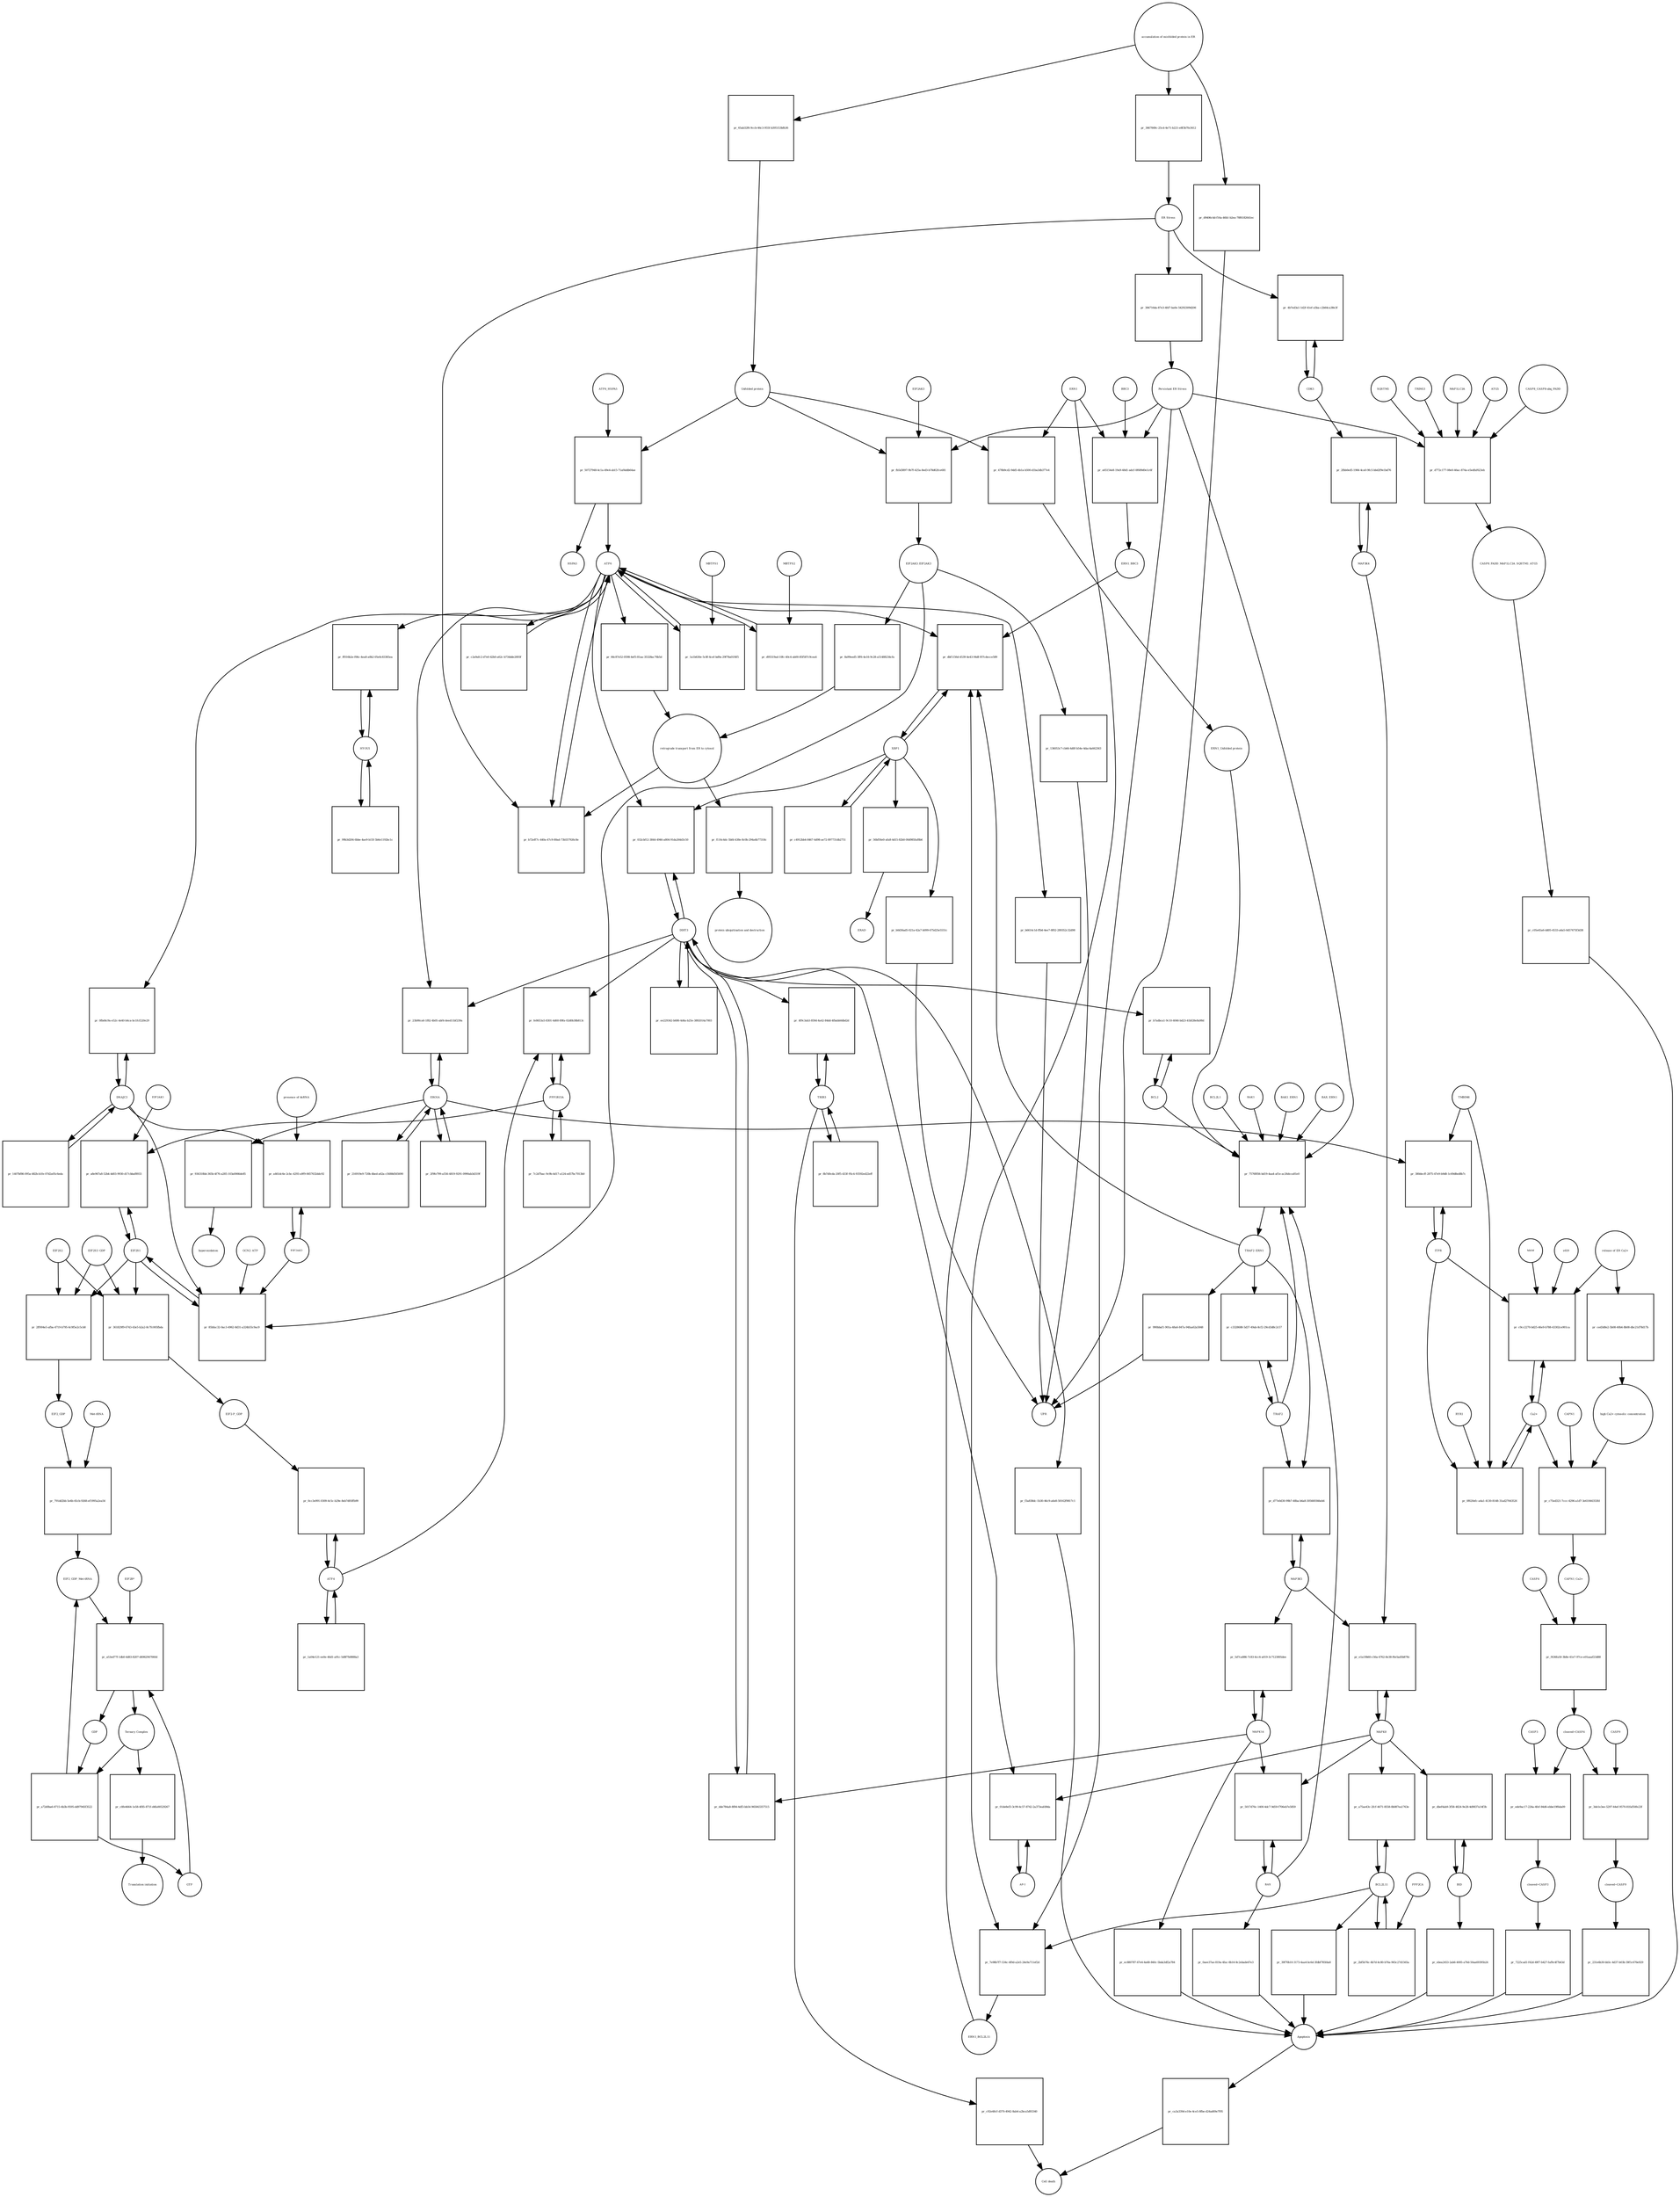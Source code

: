 strict digraph  {
ATF6_HSPA5 [annotation="", bipartite=0, cls=complex, fontsize=4, label=ATF6_HSPA5, shape=circle];
"pr_50727948-4c1a-49e4-ab15-71af4ddb64ae" [annotation="", bipartite=1, cls=process, fontsize=4, label="pr_50727948-4c1a-49e4-ab15-71af4ddb64ae", shape=square];
ATF6 [annotation="urn_miriam_hgnc.symbol_ATF6", bipartite=0, cls=macromolecule, fontsize=4, label=ATF6, shape=circle];
HSPA5 [annotation="urn_miriam_hgnc.symbol_HSPA5", bipartite=0, cls=macromolecule, fontsize=4, label=HSPA5, shape=circle];
"Unfolded protein" [annotation="", bipartite=0, cls=macromolecule, fontsize=4, label="Unfolded protein", shape=circle];
ERN1 [annotation="urn_miriam_hgnc.symbol_ERN1", bipartite=0, cls=macromolecule, fontsize=4, label=ERN1, shape=circle];
"pr_478b9cd2-9dd5-4b1a-b500-d1ba3db377e4" [annotation="", bipartite=1, cls=process, fontsize=4, label="pr_478b9cd2-9dd5-4b1a-b500-d1ba3db377e4", shape=square];
"ERN1_Unfolded protein" [annotation="", bipartite=0, cls=complex, fontsize=4, label="ERN1_Unfolded protein", shape=circle];
EIF2AK3_EIF2AK3 [annotation="", bipartite=0, cls=complex, fontsize=4, label=EIF2AK3_EIF2AK3, shape=circle];
"pr_8a99eed5-3ff6-4e16-9c28-a51488234cfa" [annotation="", bipartite=1, cls=process, fontsize=4, label="pr_8a99eed5-3ff6-4e16-9c28-a51488234cfa", shape=square];
"retrograde transport from ER to cytosol" [annotation="", bipartite=0, cls=phenotype, fontsize=4, label="retrograde transport from ER to cytosol", shape=circle];
"pr_66c87e52-0598-4ef5-81aa-35328ac76b5d" [annotation="", bipartite=1, cls=process, fontsize=4, label="pr_66c87e52-0598-4ef5-81aa-35328ac76b5d", shape=square];
"pr_f116c4dc-5bfd-438e-8c0b-294a4b77318c" [annotation="", bipartite=1, cls=process, fontsize=4, label="pr_f116c4dc-5bfd-438e-8c0b-294a4b77318c", shape=square];
"protein ubiquitination and destruction" [annotation="", bipartite=0, cls=phenotype, fontsize=4, label="protein ubiquitination and destruction", shape=circle];
"pr_7576f856-bd19-4aa4-af1e-ac26dcca81e0" [annotation="", bipartite=1, cls=process, fontsize=4, label="pr_7576f856-bd19-4aa4-af1e-ac26dcca81e0", shape=square];
TRAF2_ERN1 [annotation="", bipartite=0, cls=complex, fontsize=4, label=TRAF2_ERN1, shape=circle];
BAK1_ERN1 [annotation="", bipartite=0, cls=complex, fontsize=4, label=BAK1_ERN1, shape=circle];
BAX_ERN1 [annotation="", bipartite=0, cls=complex, fontsize=4, label=BAX_ERN1, shape=circle];
BCL2 [annotation="urn_miriam_hgnc.symbol_BCL2", bipartite=0, cls="nucleic acid feature", fontsize=4, label=BCL2, shape=circle];
BCL2L1 [annotation="urn_miriam_hgnc.symbol_BCL2L1", bipartite=0, cls=macromolecule, fontsize=4, label=BCL2L1, shape=circle];
"Persistant ER Stress" [annotation="", bipartite=0, cls=phenotype, fontsize=4, label="Persistant ER Stress", shape=circle];
BAX [annotation="urn_miriam_hgnc.symbol_BAX", bipartite=0, cls=macromolecule, fontsize=4, label=BAX, shape=circle];
BAK1 [annotation="urn_miriam_hgnc.symbol_BAK1", bipartite=0, cls=macromolecule, fontsize=4, label=BAK1, shape=circle];
TRAF2 [annotation="urn_miriam_hgnc.symbol_TRAF2", bipartite=0, cls=macromolecule, fontsize=4, label=TRAF2, shape=circle];
XBP1 [annotation="urn_miriam_hgnc.symbol_XBP1", bipartite=0, cls=macromolecule, fontsize=4, label=XBP1, shape=circle];
"pr_dbf1156d-4539-4e43-94df-f07cdecce589" [annotation="", bipartite=1, cls=process, fontsize=4, label="pr_dbf1156d-4539-4e43-94df-f07cdecce589", shape=square];
ERN1_BBC3 [annotation="", bipartite=0, cls=complex, fontsize=4, label=ERN1_BBC3, shape=circle];
ERN1_BCL2L11 [annotation="", bipartite=0, cls=complex, fontsize=4, label=ERN1_BCL2L11, shape=circle];
"pr_c4912bb4-8467-4d98-ae72-897731db2751" [annotation="", bipartite=1, cls=process, fontsize=4, label="pr_c4912bb4-8467-4d98-ae72-897731db2751", shape=square];
"pr_56bf56e0-afa8-4d15-82b0-00d985faf8b6" [annotation="", bipartite=1, cls=process, fontsize=4, label="pr_56bf56e0-afa8-4d15-82b0-00d985faf8b6", shape=square];
ERAD [annotation="", bipartite=0, cls=phenotype, fontsize=4, label=ERAD, shape=circle];
"pr_b0d36ad5-021a-42a7-b099-675d25e5551c" [annotation="", bipartite=1, cls=process, fontsize=4, label="pr_b0d36ad5-021a-42a7-b099-675d25e5551c", shape=square];
UPR [annotation="", bipartite=0, cls=phenotype, fontsize=4, label=UPR, shape=circle];
"pr_c3328688-5d37-49ab-8cf2-29cd3d8c2c57" [annotation="", bipartite=1, cls=process, fontsize=4, label="pr_c3328688-5d37-49ab-8cf2-29cd3d8c2c57", shape=square];
MAPK8 [annotation="urn_miriam_hgnc.symbol_MAPK8", bipartite=0, cls=macromolecule, fontsize=4, label=MAPK8, shape=circle];
"pr_e1a19b60-c56a-4762-8e38-f6e5ad5b878c" [annotation="", bipartite=1, cls=process, fontsize=4, label="pr_e1a19b60-c56a-4762-8e38-f6e5ad5b878c", shape=square];
MAP3K4 [annotation="urn_miriam_hgnc.symbol_MAP3K4", bipartite=0, cls=macromolecule, fontsize=4, label=MAP3K4, shape=circle];
MAP3K5 [annotation="urn_miriam_hgnc.symbol_MAP3K5", bipartite=0, cls=macromolecule, fontsize=4, label=MAP3K5, shape=circle];
MAPK14 [annotation="urn_miriam_hgnc.symbol_MAPK14", bipartite=0, cls=macromolecule, fontsize=4, label=MAPK14, shape=circle];
"pr_5d7ca886-7c83-4cc4-a019-3c7123005dee" [annotation="", bipartite=1, cls=process, fontsize=4, label="pr_5d7ca886-7c83-4cc4-a019-3c7123005dee", shape=square];
"pr_ec880787-67e4-4a68-840c-5bda3df2a784" [annotation="", bipartite=1, cls=process, fontsize=4, label="pr_ec880787-67e4-4a68-840c-5bda3df2a784", shape=square];
Apoptosis [annotation="", bipartite=0, cls=phenotype, fontsize=4, label=Apoptosis, shape=circle];
DDIT3 [annotation="urn_miriam_hgnc.symbol_DDIT3", bipartite=0, cls=macromolecule, fontsize=4, label=DDIT3, shape=circle];
"pr_dde784a8-8f84-4df3-bb54-965843357515" [annotation="", bipartite=1, cls=process, fontsize=4, label="pr_dde784a8-8f84-4df3-bb54-965843357515", shape=square];
"pr_f3a838dc-1b30-46c9-a6e8-50162f9817c1" [annotation="", bipartite=1, cls=process, fontsize=4, label="pr_f3a838dc-1b30-46c9-a6e8-50162f9817c1", shape=square];
"pr_b7adbca1-9c10-4046-bd23-41bf28e8a98d" [annotation="", bipartite=1, cls=process, fontsize=4, label="pr_b7adbca1-9c10-4046-bd23-41bf28e8a98d", shape=square];
"pr_b72eff7c-440a-47c9-80ad-73b557926c8e" [annotation="", bipartite=1, cls=process, fontsize=4, label="pr_b72eff7c-440a-47c9-80ad-73b557926c8e", shape=square];
"ER Stress" [annotation="", bipartite=0, cls=phenotype, fontsize=4, label="ER Stress", shape=circle];
"pr_1a1b630e-5c8f-4cef-bd9a-29f78a01f4f5" [annotation="", bipartite=1, cls=process, fontsize=4, label="pr_1a1b630e-5c8f-4cef-bd9a-29f78a01f4f5", shape=square];
MBTPS1 [annotation="urn_miriam_hgnc.symbol_MBTPS1", bipartite=0, cls=macromolecule, fontsize=4, label=MBTPS1, shape=circle];
"pr_d95519ad-10fc-40c4-ab00-85f587c9cea4" [annotation="", bipartite=1, cls=process, fontsize=4, label="pr_d95519ad-10fc-40c4-ab00-85f587c9cea4", shape=square];
MBTPS2 [annotation="urn_miriam_hgnc.symbol_MBTPS2", bipartite=0, cls=macromolecule, fontsize=4, label=MBTPS2, shape=circle];
"pr_c2a9afc2-d7e0-42b0-a62c-b734dde2693f" [annotation="", bipartite=1, cls=process, fontsize=4, label="pr_c2a9afc2-d7e0-42b0-a62c-b734dde2693f", shape=square];
"pr_ee229342-b686-4d4a-b25e-3892014a7003" [annotation="", bipartite=1, cls=process, fontsize=4, label="pr_ee229342-b686-4d4a-b25e-3892014a7003", shape=square];
"pr_032cbf12-3844-4946-a804-91da264d3c50" [annotation="", bipartite=1, cls=process, fontsize=4, label="pr_032cbf12-3844-4946-a804-91da264d3c50", shape=square];
EIF2S1 [annotation="urn_miriam_hgnc.symbol_EIF2S1", bipartite=0, cls=macromolecule, fontsize=4, label=EIF2S1, shape=circle];
"pr_85bfac32-0ac3-4962-8d31-a324b55c9ac9" [annotation="", bipartite=1, cls=process, fontsize=4, label="pr_85bfac32-0ac3-4962-8d31-a324b55c9ac9", shape=square];
GCN2_ATP [annotation="", bipartite=0, cls=complex, fontsize=4, label=GCN2_ATP, shape=circle];
EIF2AK2 [annotation="urn_miriam_hgnc.symbol_EIF2AK2", bipartite=0, cls=macromolecule, fontsize=4, label=EIF2AK2, shape=circle];
DNAJC3 [annotation="urn_miriam_hgnc.symbol_DNAJC3", bipartite=0, cls=macromolecule, fontsize=4, label=DNAJC3, shape=circle];
EIF2S2 [annotation="urn_miriam_hgnc.symbol_EIF2S2", bipartite=0, cls=macromolecule, fontsize=4, label=EIF2S2, shape=circle];
"pr_2ff004e5-afba-4719-b795-6c9f5e2c5cb8" [annotation="", bipartite=1, cls=process, fontsize=4, label="pr_2ff004e5-afba-4719-b795-6c9f5e2c5cb8", shape=square];
EIF2S3_GDP [annotation="", bipartite=0, cls=complex, fontsize=4, label=EIF2S3_GDP, shape=circle];
EIF2_GDP [annotation="", bipartite=0, cls=complex, fontsize=4, label=EIF2_GDP, shape=circle];
"EIF2_GDP_Met-tRNA" [annotation="", bipartite=0, cls=complex, fontsize=4, label="EIF2_GDP_Met-tRNA", shape=circle];
"pr_a53ed77f-1db0-4d83-8207-d6962947060d" [annotation="", bipartite=1, cls=process, fontsize=4, label="pr_a53ed77f-1db0-4d83-8207-d6962947060d", shape=square];
"Ternary Complex" [annotation="", bipartite=0, cls=complex, fontsize=4, label="Ternary Complex", shape=circle];
"EIF2B*" [annotation="", bipartite=0, cls=complex, fontsize=4, label="EIF2B*", shape=circle];
GTP [annotation="urn_miriam_obo.chebi_CHEBI%3A57600", bipartite=0, cls="simple chemical", fontsize=4, label=GTP, shape=circle];
GDP [annotation="urn_miriam_obo.chebi_CHEBI%3A65180", bipartite=0, cls="simple chemical", fontsize=4, label=GDP, shape=circle];
"pr_a72d0ba6-8715-4b3b-9595-dd97945f3522" [annotation="", bipartite=1, cls=process, fontsize=4, label="pr_a72d0ba6-8715-4b3b-9595-dd97945f3522", shape=square];
ATF4 [annotation="urn_miriam_hgnc.symbol_ATF4", bipartite=0, cls=macromolecule, fontsize=4, label=ATF4, shape=circle];
"pr_0cc3e991-0309-4c5c-b29e-8eb7d05ffb99" [annotation="", bipartite=1, cls=process, fontsize=4, label="pr_0cc3e991-0309-4c5c-b29e-8eb7d05ffb99", shape=square];
"EIF2-P_GDP" [annotation="", bipartite=0, cls=complex, fontsize=4, label="EIF2-P_GDP", shape=circle];
"pr_1a04e121-ee0e-46d1-a91c-5d8f7b0888a3" [annotation="", bipartite=1, cls=process, fontsize=4, label="pr_1a04e121-ee0e-46d1-a91c-5d8f7b0888a3", shape=square];
PPP1R15A [annotation="urn_miriam_hgnc.symbol_PPP1R15A", bipartite=0, cls=macromolecule, fontsize=4, label=PPP1R15A, shape=circle];
"pr_fe8653a5-8301-4d60-89fa-02d0b38b813c" [annotation="", bipartite=1, cls=process, fontsize=4, label="pr_fe8653a5-8301-4d60-89fa-02d0b38b813c", shape=square];
"pr_7c2d7bac-9c9b-4d17-a124-ed57bc7013b0" [annotation="", bipartite=1, cls=process, fontsize=4, label="pr_7c2d7bac-9c9b-4d17-a124-ed57bc7013b0", shape=square];
"pr_c8fe4664-1e58-4f85-871f-d4fa00529267" [annotation="", bipartite=1, cls=process, fontsize=4, label="pr_c8fe4664-1e58-4f85-871f-d4fa00529267", shape=square];
"Translation initiation" [annotation="", bipartite=0, cls=phenotype, fontsize=4, label="Translation initiation", shape=circle];
"pr_d77e0d30-99b7-48ba-b6a8-305669366eb6" [annotation="", bipartite=1, cls=process, fontsize=4, label="pr_d77e0d30-99b7-48ba-b6a8-305669366eb6", shape=square];
ERO1A [annotation="urn_miriam_hgnc.symbol_ERO1A", bipartite=0, cls=macromolecule, fontsize=4, label=ERO1A, shape=circle];
"pr_23b90ca6-1f82-4b05-abf4-deed11bf239a" [annotation="", bipartite=1, cls=process, fontsize=4, label="pr_23b90ca6-1f82-4b05-abf4-deed11bf239a", shape=square];
"pr_2f9fe799-a556-4819-9291-0990ab3d319f" [annotation="", bipartite=1, cls=process, fontsize=4, label="pr_2f9fe799-a556-4819-9291-0990ab3d319f", shape=square];
"pr_a8e967a8-52b4-4d03-9930-d17cbbaf8933" [annotation="", bipartite=1, cls=process, fontsize=4, label="pr_a8e967a8-52b4-4d03-9930-d17cbbaf8933", shape=square];
EIF2AK1 [annotation="urn_miriam_hgnc.symbol_EIF2AK1", bipartite=0, cls=macromolecule, fontsize=4, label=EIF2AK1, shape=circle];
"pr_5017d76c-1400-4dc7-9d59-f706eb7e5859" [annotation="", bipartite=1, cls=process, fontsize=4, label="pr_5017d76c-1400-4dc7-9d59-f706eb7e5859", shape=square];
"pr_0aee37ae-819a-4fac-8b14-8c2ebade67e3" [annotation="", bipartite=1, cls=process, fontsize=4, label="pr_0aee37ae-819a-4fac-8b14-8c2ebade67e3", shape=square];
"Ca2+" [annotation="urn_miriam_obo.chebi_CHEBI%3A29108", bipartite=0, cls="simple chemical", fontsize=4, label="Ca2+", shape=circle];
"pr_c9cc2270-bd25-46e9-b788-43302ce901ca" [annotation="", bipartite=1, cls=process, fontsize=4, label="pr_c9cc2270-bd25-46e9-b788-43302ce901ca", shape=square];
"release of ER Ca2+" [annotation="", bipartite=0, cls=phenotype, fontsize=4, label="release of ER Ca2+", shape=circle];
ITPR [annotation="urn_miriam_hgnc.symbol_ITPR1|urn_miriam_hgnc.symbol_ITPR2|urn_miriam_hgnc.symbol_ITPR3", bipartite=0, cls=macromolecule, fontsize=4, label=ITPR, shape=circle];
MAM [annotation="", bipartite=0, cls=phenotype, fontsize=4, label=MAM, shape=circle];
s619 [annotation="", bipartite=0, cls=complex, fontsize=4, label=s619, shape=circle];
"pr_2fbb0ed5-1984-4ca0-9fc5-bbd2f9e1bd76" [annotation="", bipartite=1, cls=process, fontsize=4, label="pr_2fbb0ed5-1984-4ca0-9fc5-bbd2f9e1bd76", shape=square];
CDK5 [annotation="urn_miriam_hgnc.symbol_CDK5", bipartite=0, cls=macromolecule, fontsize=4, label=CDK5, shape=circle];
"pr_4b7ed3a1-1d2f-41ef-a5ba-c2b64ca38e3f" [annotation="", bipartite=1, cls="uncertain process", fontsize=4, label="pr_4b7ed3a1-1d2f-41ef-a5ba-c2b64ca38e3f", shape=square];
"pr_ca3a339d-e10e-4ce5-8fbe-d24ad69e7f95" [annotation="", bipartite=1, cls=process, fontsize=4, label="pr_ca3a339d-e10e-4ce5-8fbe-d24ad69e7f95", shape=square];
"Cell death" [annotation="", bipartite=0, cls=phenotype, fontsize=4, label="Cell death", shape=circle];
"pr_0f620efc-a4a1-4130-8148-31ad27043526" [annotation="", bipartite=1, cls=process, fontsize=4, label="pr_0f620efc-a4a1-4130-8148-31ad27043526", shape=square];
TMBIM6 [annotation="urn_miriam_hgnc.symbol_TMBIM6", bipartite=0, cls=macromolecule, fontsize=4, label=TMBIM6, shape=circle];
RYR1 [annotation="urn_miriam_hgnc.symbol_RYR1", bipartite=0, cls=macromolecule, fontsize=4, label=RYR1, shape=circle];
EIF2AK3 [annotation="urn_miriam_hgnc.symbol_EIF2AK3", bipartite=0, cls=macromolecule, fontsize=4, label=EIF2AK3, shape=circle];
"pr_fb5d3897-9b7f-425a-8ed3-b78d62fce681" [annotation="", bipartite=1, cls=process, fontsize=4, label="pr_fb5d3897-9b7f-425a-8ed3-b78d62fce681", shape=square];
"pr_936318bb-365b-4f76-a285-103a0066de85" [annotation="", bipartite=1, cls=process, fontsize=4, label="pr_936318bb-365b-4f76-a285-103a0066de85", shape=square];
hyperoxidation [annotation="", bipartite=0, cls=phenotype, fontsize=4, label=hyperoxidation, shape=circle];
"pr_216919e9-720b-4bed-a62a-c5688d565690" [annotation="", bipartite=1, cls=process, fontsize=4, label="pr_216919e9-720b-4bed-a62a-c5688d565690", shape=square];
"pr_384716da-87e3-4fd7-ba0e-54292309d206" [annotation="", bipartite=1, cls=process, fontsize=4, label="pr_384716da-87e3-4fd7-ba0e-54292309d206", shape=square];
"CASP8_CASP8-ubq_FADD" [annotation="", bipartite=0, cls=complex, fontsize=4, label="CASP8_CASP8-ubq_FADD", shape=circle];
"pr_d772c177-08e0-46ac-874a-e5edfaf623eb" [annotation="", bipartite=1, cls=process, fontsize=4, label="pr_d772c177-08e0-46ac-874a-e5edfaf623eb", shape=square];
"SQSTM1 " [annotation="urn_miriam_hgnc.symbol_SQSTM1", bipartite=0, cls=macromolecule, fontsize=4, label="SQSTM1 ", shape=circle];
CASP8_FADD_MAP1LC3A_SQSTM1_ATG5 [annotation="", bipartite=0, cls=complex, fontsize=4, label=CASP8_FADD_MAP1LC3A_SQSTM1_ATG5, shape=circle];
TRIM13 [annotation="urn_miriam_hgnc.symbol_TRIM13", bipartite=0, cls=macromolecule, fontsize=4, label=TRIM13, shape=circle];
MAP1LC3A [annotation="urn_miriam_hgnc.symbol_MAP1LC3A", bipartite=0, cls=macromolecule, fontsize=4, label=MAP1LC3A, shape=circle];
ATG5 [annotation="urn_miriam_hgnc.symbol_ATG5", bipartite=0, cls=macromolecule, fontsize=4, label=ATG5, shape=circle];
"pr_c05e45a6-dd05-4533-a6a5-0d57475f3d38" [annotation="", bipartite=1, cls=process, fontsize=4, label="pr_c05e45a6-dd05-4533-a6a5-0d57475f3d38", shape=square];
"AP-1" [annotation="urn_miriam_hgnc.symbol_FOS|urn_miriam_hgnc.symbol_FOSB|urn_miriam_hgnc.symbol_FOSL1|urn_miriam_hgnc.symbol_FOSL2|urn_miriam_hgnc.symbol_JUN|urn_miriam_hgnc.symbol_JUNB|urn_miriam_hgnc.symbol_JUND", bipartite=0, cls=macromolecule, fontsize=4, label="AP-1", shape=circle];
"pr_01de8ef3-3c99-4c57-8742-2a373eafd9da" [annotation="", bipartite=1, cls=process, fontsize=4, label="pr_01de8ef3-3c99-4c57-8742-2a373eafd9da", shape=square];
"pr_a461dc6e-2cbc-4293-a9f9-0657632ddc92" [annotation="", bipartite=1, cls=process, fontsize=4, label="pr_a461dc6e-2cbc-4293-a9f9-0657632ddc92", shape=square];
"presence of dsRNA" [annotation="", bipartite=0, cls=phenotype, fontsize=4, label="presence of dsRNA", shape=circle];
"Met-tRNA" [annotation="urn_miriam_hgnc_HGNC%3A34779", bipartite=0, cls="nucleic acid feature", fontsize=4, label="Met-tRNA", shape=circle];
"pr_791dd2bb-5e4b-45cb-9268-ef1995a2ea54" [annotation="", bipartite=1, cls=process, fontsize=4, label="pr_791dd2bb-5e4b-45cb-9268-ef1995a2ea54", shape=square];
"pr_361829f9-6743-43e5-b2a2-8c7fc005fbda" [annotation="", bipartite=1, cls=process, fontsize=4, label="pr_361829f9-6743-43e5-b2a2-8c7fc005fbda", shape=square];
"accumulation of misfolded protein in ER" [annotation="", bipartite=0, cls=phenotype, fontsize=4, label="accumulation of misfolded protein in ER", shape=circle];
"pr_65ab32f6-9ccb-46c3-955f-b395153bfb36" [annotation="", bipartite=1, cls=process, fontsize=4, label="pr_65ab32f6-9ccb-46c3-955f-b395153bfb36", shape=square];
"pr_3667849c-25cd-4e71-b221-e8f3b7fe3412" [annotation="", bipartite=1, cls=process, fontsize=4, label="pr_3667849c-25cd-4e71-b221-e8f3b7fe3412", shape=square];
"pr_d9406c4d-f16a-46b1-b2ea-78f6182641ec" [annotation="", bipartite=1, cls=process, fontsize=4, label="pr_d9406c4d-f16a-46b1-b2ea-78f6182641ec", shape=square];
"pr_136053c7-cb66-4d0f-b54e-4dac4a662363" [annotation="", bipartite=1, cls=process, fontsize=4, label="pr_136053c7-cb66-4d0f-b54e-4dac4a662363", shape=square];
"pr_990bbaf1-901a-48a6-847a-94faa62a5848" [annotation="", bipartite=1, cls=process, fontsize=4, label="pr_990bbaf1-901a-48a6-847a-94faa62a5848", shape=square];
"pr_b6614c1d-ffb4-4ee7-8f02-289352c32d98" [annotation="", bipartite=1, cls=process, fontsize=4, label="pr_b6614c1d-ffb4-4ee7-8f02-289352c32d98", shape=square];
BCL2L11 [annotation="urn_miriam_hgnc.symbol_BCL2L11", bipartite=0, cls=macromolecule, fontsize=4, label=BCL2L11, shape=circle];
"pr_a75ae43c-2fcf-4671-8558-8b087ea1763e" [annotation="", bipartite=1, cls=process, fontsize=4, label="pr_a75ae43c-2fcf-4671-8558-8b087ea1763e", shape=square];
BID [annotation="urn_miriam_hgnc.symbol_BID", bipartite=0, cls=macromolecule, fontsize=4, label=BID, shape=circle];
"pr_dbef4ab9-3f58-4824-9e28-4d9837a14f3b" [annotation="", bipartite=1, cls=process, fontsize=4, label="pr_dbef4ab9-3f58-4824-9e28-4d9837a14f3b", shape=square];
"pr_39f70b10-3173-4aa4-bc6d-3fdbf785fda8" [annotation="", bipartite=1, cls=process, fontsize=4, label="pr_39f70b10-3173-4aa4-bc6d-3fdbf785fda8", shape=square];
"pr_ebea2453-2ab6-4005-a76d-50aa69395b24" [annotation="", bipartite=1, cls=process, fontsize=4, label="pr_ebea2453-2ab6-4005-a76d-50aa69395b24", shape=square];
"pr_7e98b7f7-534c-4f0d-a2e5-24e9a711ef2d" [annotation="", bipartite=1, cls=process, fontsize=4, label="pr_7e98b7f7-534c-4f0d-a2e5-24e9a711ef2d", shape=square];
"pr_a65154e8-19a9-48d1-adcf-0f689d0e1c6f" [annotation="", bipartite=1, cls=process, fontsize=4, label="pr_a65154e8-19a9-48d1-adcf-0f689d0e1c6f", shape=square];
BBC3 [annotation="urn_miriam_hgnc.symbol_BBC3", bipartite=0, cls=macromolecule, fontsize=4, label=BBC3, shape=circle];
"pr_2bf5b76c-4b7d-4c80-b76a-965c27d1565a" [annotation="", bipartite=1, cls=process, fontsize=4, label="pr_2bf5b76c-4b7d-4c80-b76a-965c27d1565a", shape=square];
PPP2CA [annotation="urn_miriam_hgnc.symbol_PPP2CA", bipartite=0, cls=macromolecule, fontsize=4, label=PPP2CA, shape=circle];
TRIB3 [annotation="urn_miriam_hgnc.symbol_TRIB3", bipartite=0, cls=macromolecule, fontsize=4, label=TRIB3, shape=circle];
"pr_4f9c3ab3-859d-4a42-84dd-4fbabb0dbd2d" [annotation="", bipartite=1, cls=process, fontsize=4, label="pr_4f9c3ab3-859d-4a42-84dd-4fbabb0dbd2d", shape=square];
"pr_8b7d0cda-20f5-433f-95c4-93592ed22eff" [annotation="", bipartite=1, cls=process, fontsize=4, label="pr_8b7d0cda-20f5-433f-95c4-93592ed22eff", shape=square];
"pr_c92e48cf-d370-4942-8ab4-a2bca5d93340" [annotation="", bipartite=1, cls=process, fontsize=4, label="pr_c92e48cf-d370-4942-8ab4-a2bca5d93340", shape=square];
"pr_ced3d8e2-5b08-40b4-8b08-dbc21d78d17b" [annotation="", bipartite=1, cls=process, fontsize=4, label="pr_ced3d8e2-5b08-40b4-8b08-dbc21d78d17b", shape=square];
"high Ca2+ cytosolic concentration" [annotation="", bipartite=0, cls=phenotype, fontsize=4, label="high Ca2+ cytosolic concentration", shape=circle];
"pr_0fbd4c9a-e52c-4e40-b4ca-bc1fcf220e29" [annotation="", bipartite=1, cls=process, fontsize=4, label="pr_0fbd4c9a-e52c-4e40-b4ca-bc1fcf220e29", shape=square];
"pr_1407bf86-095a-482b-b1fe-07d2a05c6eda" [annotation="", bipartite=1, cls=process, fontsize=4, label="pr_1407bf86-095a-482b-b1fe-07d2a05c6eda", shape=square];
"pr_380decff-2875-47e9-b9d8-1c69d8ed8b7c" [annotation="", bipartite=1, cls=process, fontsize=4, label="pr_380decff-2875-47e9-b9d8-1c69d8ed8b7c", shape=square];
CASP4 [annotation="urn_miriam_hgnc.symbol_CASP4", bipartite=0, cls=macromolecule, fontsize=4, label=CASP4, shape=circle];
"pr_f436fa50-3b8e-41e7-97ce-e01aaaf23d88" [annotation="", bipartite=1, cls=process, fontsize=4, label="pr_f436fa50-3b8e-41e7-97ce-e01aaaf23d88", shape=square];
"cleaved~CASP4" [annotation="urn_miriam_hgnc.symbol_CASP4", bipartite=0, cls=macromolecule, fontsize=4, label="cleaved~CASP4", shape=circle];
"CAPN1_Ca2+" [annotation="", bipartite=0, cls=complex, fontsize=4, label="CAPN1_Ca2+", shape=circle];
CASP3 [annotation="urn_miriam_hgnc.symbol_CASP3", bipartite=0, cls=macromolecule, fontsize=4, label=CASP3, shape=circle];
"pr_ede9ac17-226a-4fef-84d6-ebbe19f6da09" [annotation="", bipartite=1, cls=process, fontsize=4, label="pr_ede9ac17-226a-4fef-84d6-ebbe19f6da09", shape=square];
"cleaved~CASP3" [annotation="urn_miriam_hgnc.symbol_CASP3", bipartite=0, cls=macromolecule, fontsize=4, label="cleaved~CASP3", shape=circle];
CASP9 [annotation="urn_miriam_hgnc.symbol_CSAP9", bipartite=0, cls=macromolecule, fontsize=4, label=CASP9, shape=circle];
"pr_3de1e3ee-5297-44ef-9570-81faf50fe23f" [annotation="", bipartite=1, cls=process, fontsize=4, label="pr_3de1e3ee-5297-44ef-9570-81faf50fe23f", shape=square];
"cleaved~CASP9" [annotation="urn_miriam_hgnc.symbol_CASP9", bipartite=0, cls=macromolecule, fontsize=4, label="cleaved~CASP9", shape=circle];
CAPN1 [annotation="urn_miriam_hgnc.symbol_CAPN1", bipartite=0, cls=macromolecule, fontsize=4, label=CAPN1, shape=circle];
"pr_c75ed321-7ccc-4296-a1d7-3e61044353fd" [annotation="", bipartite=1, cls=process, fontsize=4, label="pr_c75ed321-7ccc-4296-a1d7-3e61044353fd", shape=square];
"pr_7225cad1-f42d-49f7-b427-faf9c4f7b43d" [annotation="", bipartite=1, cls=process, fontsize=4, label="pr_7225cad1-f42d-49f7-b427-faf9c4f7b43d", shape=square];
"pr_231e6b30-bb5c-4d37-b03b-39f1c676e929" [annotation="", bipartite=1, cls=process, fontsize=4, label="pr_231e6b30-bb5c-4d37-b03b-39f1c676e929", shape=square];
HYOU1 [annotation="urn_miriam_hgnc.symbol_HYOU1", bipartite=0, cls=macromolecule, fontsize=4, label=HYOU1, shape=circle];
"pr_ff016b2e-f06c-4ea8-a0b2-05e0c83365ea" [annotation="", bipartite=1, cls=process, fontsize=4, label="pr_ff016b2e-f06c-4ea8-a0b2-05e0c83365ea", shape=square];
"pr_99b3d204-6bbe-4ae9-b15f-5b6e1192bc1c" [annotation="", bipartite=1, cls=process, fontsize=4, label="pr_99b3d204-6bbe-4ae9-b15f-5b6e1192bc1c", shape=square];
ATF6_HSPA5 -> "pr_50727948-4c1a-49e4-ab15-71af4ddb64ae"  [annotation="", interaction_type=consumption];
"pr_50727948-4c1a-49e4-ab15-71af4ddb64ae" -> ATF6  [annotation="", interaction_type=production];
"pr_50727948-4c1a-49e4-ab15-71af4ddb64ae" -> HSPA5  [annotation="", interaction_type=production];
ATF6 -> "pr_66c87e52-0598-4ef5-81aa-35328ac76b5d"  [annotation="", interaction_type=consumption];
ATF6 -> "pr_dbf1156d-4539-4e43-94df-f07cdecce589"  [annotation="urn_miriam_pubmed_26587781|urn_miriam_pubmed_23430059", interaction_type=catalysis];
ATF6 -> "pr_b72eff7c-440a-47c9-80ad-73b557926c8e"  [annotation="", interaction_type=consumption];
ATF6 -> "pr_1a1b630e-5c8f-4cef-bd9a-29f78a01f4f5"  [annotation="", interaction_type=consumption];
ATF6 -> "pr_d95519ad-10fc-40c4-ab00-85f587c9cea4"  [annotation="", interaction_type=consumption];
ATF6 -> "pr_c2a9afc2-d7e0-42b0-a62c-b734dde2693f"  [annotation="", interaction_type=consumption];
ATF6 -> "pr_032cbf12-3844-4946-a804-91da264d3c50"  [annotation="urn_miriam_pubmed_26587781|urn_miriam_pubmed_17991856|urn_miriam_pubmed_28843399", interaction_type=catalysis];
ATF6 -> "pr_23b90ca6-1f82-4b05-abf4-deed11bf239a"  [annotation="urn_miriam_pubmed_23850759|urn_miriam_pubmed_25387528", interaction_type=catalysis];
ATF6 -> "pr_b6614c1d-ffb4-4ee7-8f02-289352c32d98"  [annotation="", interaction_type=consumption];
ATF6 -> "pr_0fbd4c9a-e52c-4e40-b4ca-bc1fcf220e29"  [annotation="urn_miriam_pubmed_12601012|urn_miriam_pubmed_18360008", interaction_type=catalysis];
ATF6 -> "pr_ff016b2e-f06c-4ea8-a0b2-05e0c83365ea"  [annotation=urn_miriam_pubmed_18360008, interaction_type=catalysis];
"Unfolded protein" -> "pr_50727948-4c1a-49e4-ab15-71af4ddb64ae"  [annotation="urn_miriam_pubmed_19509052|urn_miriam_pubmed_12847084|urn_miriam_pubmed_23850759", interaction_type=catalysis];
"Unfolded protein" -> "pr_478b9cd2-9dd5-4b1a-b500-d1ba3db377e4"  [annotation="", interaction_type=consumption];
"Unfolded protein" -> "pr_fb5d3897-9b7f-425a-8ed3-b78d62fce681"  [annotation=urn_miriam_pubmed_17991856, interaction_type=catalysis];
ERN1 -> "pr_478b9cd2-9dd5-4b1a-b500-d1ba3db377e4"  [annotation="", interaction_type=consumption];
ERN1 -> "pr_7e98b7f7-534c-4f0d-a2e5-24e9a711ef2d"  [annotation="", interaction_type=consumption];
ERN1 -> "pr_a65154e8-19a9-48d1-adcf-0f689d0e1c6f"  [annotation="", interaction_type=consumption];
"pr_478b9cd2-9dd5-4b1a-b500-d1ba3db377e4" -> "ERN1_Unfolded protein"  [annotation="", interaction_type=production];
"ERN1_Unfolded protein" -> "pr_7576f856-bd19-4aa4-af1e-ac26dcca81e0"  [annotation="", interaction_type=consumption];
EIF2AK3_EIF2AK3 -> "pr_8a99eed5-3ff6-4e16-9c28-a51488234cfa"  [annotation="", interaction_type=consumption];
EIF2AK3_EIF2AK3 -> "pr_85bfac32-0ac3-4962-8d31-a324b55c9ac9"  [annotation="urn_miriam_pubmed_12667446|urn_miriam_pubmed_16246152|urn_miriam_pubmed_12601012|urn_miriam_pubmed_23850759|urn_miriam_pubmed_18360008|urn_miriam_pubmed_26587781", interaction_type=catalysis];
EIF2AK3_EIF2AK3 -> "pr_136053c7-cb66-4d0f-b54e-4dac4a662363"  [annotation="", interaction_type=consumption];
"pr_8a99eed5-3ff6-4e16-9c28-a51488234cfa" -> "retrograde transport from ER to cytosol"  [annotation="", interaction_type=production];
"retrograde transport from ER to cytosol" -> "pr_f116c4dc-5bfd-438e-8c0b-294a4b77318c"  [annotation="", interaction_type=consumption];
"retrograde transport from ER to cytosol" -> "pr_b72eff7c-440a-47c9-80ad-73b557926c8e"  [annotation="urn_miriam_pubmed_18360008|urn_miriam_pubmed_17991856|urn_miriam_pubmed_26587781|urn_miriam_pubmed_12847084", interaction_type=inhibition];
"pr_66c87e52-0598-4ef5-81aa-35328ac76b5d" -> "retrograde transport from ER to cytosol"  [annotation="", interaction_type=production];
"pr_f116c4dc-5bfd-438e-8c0b-294a4b77318c" -> "protein ubiquitination and destruction"  [annotation="", interaction_type=production];
"pr_7576f856-bd19-4aa4-af1e-ac26dcca81e0" -> TRAF2_ERN1  [annotation="", interaction_type=production];
TRAF2_ERN1 -> "pr_dbf1156d-4539-4e43-94df-f07cdecce589"  [annotation="urn_miriam_pubmed_26587781|urn_miriam_pubmed_23430059", interaction_type=catalysis];
TRAF2_ERN1 -> "pr_c3328688-5d37-49ab-8cf2-29cd3d8c2c57"  [annotation=urn_miriam_pubmed_23850759, interaction_type=catalysis];
TRAF2_ERN1 -> "pr_d77e0d30-99b7-48ba-b6a8-305669366eb6"  [annotation=urn_miriam_pubmed_23850759, interaction_type=catalysis];
TRAF2_ERN1 -> "pr_990bbaf1-901a-48a6-847a-94faa62a5848"  [annotation="", interaction_type=consumption];
BAK1_ERN1 -> "pr_7576f856-bd19-4aa4-af1e-ac26dcca81e0"  [annotation="urn_miriam_pubmed_23850759|urn_miriam_pubmed_23430059|urn_miriam_pubmed_26587781", interaction_type=catalysis];
BAX_ERN1 -> "pr_7576f856-bd19-4aa4-af1e-ac26dcca81e0"  [annotation="urn_miriam_pubmed_23850759|urn_miriam_pubmed_23430059|urn_miriam_pubmed_26587781", interaction_type=catalysis];
BCL2 -> "pr_7576f856-bd19-4aa4-af1e-ac26dcca81e0"  [annotation="urn_miriam_pubmed_23850759|urn_miriam_pubmed_23430059|urn_miriam_pubmed_26587781", interaction_type=inhibition];
BCL2 -> "pr_b7adbca1-9c10-4046-bd23-41bf28e8a98d"  [annotation="", interaction_type=consumption];
BCL2L1 -> "pr_7576f856-bd19-4aa4-af1e-ac26dcca81e0"  [annotation="urn_miriam_pubmed_23850759|urn_miriam_pubmed_23430059|urn_miriam_pubmed_26587781", interaction_type=inhibition];
"Persistant ER Stress" -> "pr_7576f856-bd19-4aa4-af1e-ac26dcca81e0"  [annotation="urn_miriam_pubmed_23850759|urn_miriam_pubmed_23430059|urn_miriam_pubmed_26587781", interaction_type=inhibition];
"Persistant ER Stress" -> "pr_fb5d3897-9b7f-425a-8ed3-b78d62fce681"  [annotation=urn_miriam_pubmed_17991856, interaction_type=catalysis];
"Persistant ER Stress" -> "pr_d772c177-08e0-46ac-874a-e5edfaf623eb"  [annotation=urn_miriam_pubmed_17991856, interaction_type=catalysis];
"Persistant ER Stress" -> "pr_7e98b7f7-534c-4f0d-a2e5-24e9a711ef2d"  [annotation="urn_miriam_pubmed_23850759|urn_miriam_pubmed_23430059|urn_miriam_pubmed_26587781", interaction_type=inhibition];
"Persistant ER Stress" -> "pr_a65154e8-19a9-48d1-adcf-0f689d0e1c6f"  [annotation="urn_miriam_pubmed_23430059|urn_miriam_pubmed_17991856", interaction_type=inhibition];
BAX -> "pr_7576f856-bd19-4aa4-af1e-ac26dcca81e0"  [annotation="urn_miriam_pubmed_23850759|urn_miriam_pubmed_23430059|urn_miriam_pubmed_26587781", interaction_type=catalysis];
BAX -> "pr_5017d76c-1400-4dc7-9d59-f706eb7e5859"  [annotation="", interaction_type=consumption];
BAX -> "pr_0aee37ae-819a-4fac-8b14-8c2ebade67e3"  [annotation="", interaction_type=consumption];
BAK1 -> "pr_7576f856-bd19-4aa4-af1e-ac26dcca81e0"  [annotation="urn_miriam_pubmed_23850759|urn_miriam_pubmed_23430059|urn_miriam_pubmed_26587781", interaction_type=catalysis];
TRAF2 -> "pr_7576f856-bd19-4aa4-af1e-ac26dcca81e0"  [annotation="", interaction_type=consumption];
TRAF2 -> "pr_c3328688-5d37-49ab-8cf2-29cd3d8c2c57"  [annotation="", interaction_type=consumption];
TRAF2 -> "pr_d77e0d30-99b7-48ba-b6a8-305669366eb6"  [annotation=urn_miriam_pubmed_23850759, interaction_type=catalysis];
XBP1 -> "pr_dbf1156d-4539-4e43-94df-f07cdecce589"  [annotation="", interaction_type=consumption];
XBP1 -> "pr_c4912bb4-8467-4d98-ae72-897731db2751"  [annotation="", interaction_type=consumption];
XBP1 -> "pr_56bf56e0-afa8-4d15-82b0-00d985faf8b6"  [annotation="", interaction_type=consumption];
XBP1 -> "pr_b0d36ad5-021a-42a7-b099-675d25e5551c"  [annotation="", interaction_type=consumption];
XBP1 -> "pr_032cbf12-3844-4946-a804-91da264d3c50"  [annotation="urn_miriam_pubmed_26587781|urn_miriam_pubmed_17991856|urn_miriam_pubmed_28843399", interaction_type=catalysis];
"pr_dbf1156d-4539-4e43-94df-f07cdecce589" -> XBP1  [annotation="", interaction_type=production];
ERN1_BBC3 -> "pr_dbf1156d-4539-4e43-94df-f07cdecce589"  [annotation="urn_miriam_pubmed_26587781|urn_miriam_pubmed_23430059", interaction_type=catalysis];
ERN1_BCL2L11 -> "pr_dbf1156d-4539-4e43-94df-f07cdecce589"  [annotation="urn_miriam_pubmed_26587781|urn_miriam_pubmed_23430059", interaction_type=catalysis];
"pr_c4912bb4-8467-4d98-ae72-897731db2751" -> XBP1  [annotation="", interaction_type=production];
"pr_56bf56e0-afa8-4d15-82b0-00d985faf8b6" -> ERAD  [annotation="", interaction_type=production];
"pr_b0d36ad5-021a-42a7-b099-675d25e5551c" -> UPR  [annotation="", interaction_type=production];
"pr_c3328688-5d37-49ab-8cf2-29cd3d8c2c57" -> TRAF2  [annotation="", interaction_type=production];
MAPK8 -> "pr_e1a19b60-c56a-4762-8e38-f6e5ad5b878c"  [annotation="", interaction_type=consumption];
MAPK8 -> "pr_5017d76c-1400-4dc7-9d59-f706eb7e5859"  [annotation="urn_miriam_pubmed_18191217|urn_miriam_pubmed_23430059", interaction_type=catalysis];
MAPK8 -> "pr_01de8ef3-3c99-4c57-8742-2a373eafd9da"  [annotation="urn_miriam_pubmed_26618107|urn_miriam_pubmed_26587781|urn_miriam_pubmed_23850759", interaction_type=catalysis];
MAPK8 -> "pr_a75ae43c-2fcf-4671-8558-8b087ea1763e"  [annotation="urn_miriam_pubmed_26018731|urn_miriam_pubmed_23850759", interaction_type=catalysis];
MAPK8 -> "pr_dbef4ab9-3f58-4824-9e28-4d9837a14f3b"  [annotation="urn_miriam_pubmed_23430059|urn_miriam_pubmed_11583631", interaction_type=catalysis];
"pr_e1a19b60-c56a-4762-8e38-f6e5ad5b878c" -> MAPK8  [annotation="", interaction_type=production];
MAP3K4 -> "pr_e1a19b60-c56a-4762-8e38-f6e5ad5b878c"  [annotation="urn_miriam_pubmed_18191217|urn_miriam_pubmed_23850759|urn_miriam_pubmed_26587781", interaction_type=catalysis];
MAP3K4 -> "pr_2fbb0ed5-1984-4ca0-9fc5-bbd2f9e1bd76"  [annotation="", interaction_type=consumption];
MAP3K5 -> "pr_e1a19b60-c56a-4762-8e38-f6e5ad5b878c"  [annotation="urn_miriam_pubmed_18191217|urn_miriam_pubmed_23850759|urn_miriam_pubmed_26587781", interaction_type=catalysis];
MAP3K5 -> "pr_5d7ca886-7c83-4cc4-a019-3c7123005dee"  [annotation="urn_miriam_pubmed_23850759|urn_miriam_pubmed_12215209", interaction_type=catalysis];
MAP3K5 -> "pr_d77e0d30-99b7-48ba-b6a8-305669366eb6"  [annotation="", interaction_type=consumption];
MAPK14 -> "pr_5d7ca886-7c83-4cc4-a019-3c7123005dee"  [annotation="", interaction_type=consumption];
MAPK14 -> "pr_ec880787-67e4-4a68-840c-5bda3df2a784"  [annotation="", interaction_type=consumption];
MAPK14 -> "pr_dde784a8-8f84-4df3-bb54-965843357515"  [annotation="urn_miriam_pubmed_23850759|urn_miriam_pubmed_23430059|urn_miriam_pubmed_26137585", interaction_type=catalysis];
MAPK14 -> "pr_5017d76c-1400-4dc7-9d59-f706eb7e5859"  [annotation="urn_miriam_pubmed_18191217|urn_miriam_pubmed_23430059", interaction_type=catalysis];
"pr_5d7ca886-7c83-4cc4-a019-3c7123005dee" -> MAPK14  [annotation="", interaction_type=production];
"pr_ec880787-67e4-4a68-840c-5bda3df2a784" -> Apoptosis  [annotation="", interaction_type=production];
Apoptosis -> "pr_ca3a339d-e10e-4ce5-8fbe-d24ad69e7f95"  [annotation="", interaction_type=consumption];
DDIT3 -> "pr_dde784a8-8f84-4df3-bb54-965843357515"  [annotation="", interaction_type=consumption];
DDIT3 -> "pr_f3a838dc-1b30-46c9-a6e8-50162f9817c1"  [annotation="", interaction_type=consumption];
DDIT3 -> "pr_b7adbca1-9c10-4046-bd23-41bf28e8a98d"  [annotation="urn_miriam_pubmed_30662442|urn_miriam_pubmed_23850759", interaction_type=inhibition];
DDIT3 -> "pr_ee229342-b686-4d4a-b25e-3892014a7003"  [annotation="", interaction_type=consumption];
DDIT3 -> "pr_032cbf12-3844-4946-a804-91da264d3c50"  [annotation="", interaction_type=consumption];
DDIT3 -> "pr_fe8653a5-8301-4d60-89fa-02d0b38b813c"  [annotation="urn_miriam_pubmed_23850759|urn_miriam_pubmed_31638256", interaction_type=catalysis];
DDIT3 -> "pr_23b90ca6-1f82-4b05-abf4-deed11bf239a"  [annotation="urn_miriam_pubmed_23850759|urn_miriam_pubmed_25387528", interaction_type=catalysis];
DDIT3 -> "pr_01de8ef3-3c99-4c57-8742-2a373eafd9da"  [annotation="urn_miriam_pubmed_26618107|urn_miriam_pubmed_26587781|urn_miriam_pubmed_23850759", interaction_type=catalysis];
DDIT3 -> "pr_4f9c3ab3-859d-4a42-84dd-4fbabb0dbd2d"  [annotation="urn_miriam_pubmed_23430059|urn_miriam_pubmed_18940792", interaction_type=catalysis];
"pr_dde784a8-8f84-4df3-bb54-965843357515" -> DDIT3  [annotation="", interaction_type=production];
"pr_f3a838dc-1b30-46c9-a6e8-50162f9817c1" -> Apoptosis  [annotation="", interaction_type=production];
"pr_b7adbca1-9c10-4046-bd23-41bf28e8a98d" -> BCL2  [annotation="", interaction_type=production];
"pr_b72eff7c-440a-47c9-80ad-73b557926c8e" -> ATF6  [annotation="", interaction_type=production];
"ER Stress" -> "pr_b72eff7c-440a-47c9-80ad-73b557926c8e"  [annotation="urn_miriam_pubmed_18360008|urn_miriam_pubmed_17991856|urn_miriam_pubmed_26587781|urn_miriam_pubmed_12847084", interaction_type=catalysis];
"ER Stress" -> "pr_4b7ed3a1-1d2f-41ef-a5ba-c2b64ca38e3f"  [annotation=urn_miriam_pubmed_22388889, interaction_type=catalysis];
"ER Stress" -> "pr_384716da-87e3-4fd7-ba0e-54292309d206"  [annotation="", interaction_type=consumption];
"pr_1a1b630e-5c8f-4cef-bd9a-29f78a01f4f5" -> ATF6  [annotation="", interaction_type=production];
MBTPS1 -> "pr_1a1b630e-5c8f-4cef-bd9a-29f78a01f4f5"  [annotation="urn_miriam_pubmed_18360008|urn_miriam_pubmed_17991856|urn_miriam_pubmed_26587781|urn_miriam_pubmed_23850759", interaction_type=catalysis];
"pr_d95519ad-10fc-40c4-ab00-85f587c9cea4" -> ATF6  [annotation="", interaction_type=production];
MBTPS2 -> "pr_d95519ad-10fc-40c4-ab00-85f587c9cea4"  [annotation="urn_miriam_pubmed_23850759|urn_miriam_pubmed_26587781|urn_miriam_pubmed_17991856|urn_miriam_pubmed_18360008", interaction_type=catalysis];
"pr_c2a9afc2-d7e0-42b0-a62c-b734dde2693f" -> ATF6  [annotation="", interaction_type=production];
"pr_ee229342-b686-4d4a-b25e-3892014a7003" -> DDIT3  [annotation="", interaction_type=production];
"pr_032cbf12-3844-4946-a804-91da264d3c50" -> DDIT3  [annotation="", interaction_type=production];
EIF2S1 -> "pr_85bfac32-0ac3-4962-8d31-a324b55c9ac9"  [annotation="", interaction_type=consumption];
EIF2S1 -> "pr_2ff004e5-afba-4719-b795-6c9f5e2c5cb8"  [annotation="", interaction_type=consumption];
EIF2S1 -> "pr_a8e967a8-52b4-4d03-9930-d17cbbaf8933"  [annotation="", interaction_type=consumption];
EIF2S1 -> "pr_361829f9-6743-43e5-b2a2-8c7fc005fbda"  [annotation="", interaction_type=consumption];
"pr_85bfac32-0ac3-4962-8d31-a324b55c9ac9" -> EIF2S1  [annotation="", interaction_type=production];
GCN2_ATP -> "pr_85bfac32-0ac3-4962-8d31-a324b55c9ac9"  [annotation="urn_miriam_pubmed_12667446|urn_miriam_pubmed_16246152|urn_miriam_pubmed_12601012|urn_miriam_pubmed_23850759|urn_miriam_pubmed_18360008|urn_miriam_pubmed_26587781", interaction_type=catalysis];
EIF2AK2 -> "pr_85bfac32-0ac3-4962-8d31-a324b55c9ac9"  [annotation="urn_miriam_pubmed_12667446|urn_miriam_pubmed_16246152|urn_miriam_pubmed_12601012|urn_miriam_pubmed_23850759|urn_miriam_pubmed_18360008|urn_miriam_pubmed_26587781", interaction_type=catalysis];
EIF2AK2 -> "pr_a461dc6e-2cbc-4293-a9f9-0657632ddc92"  [annotation="", interaction_type=consumption];
DNAJC3 -> "pr_85bfac32-0ac3-4962-8d31-a324b55c9ac9"  [annotation="urn_miriam_pubmed_12667446|urn_miriam_pubmed_16246152|urn_miriam_pubmed_12601012|urn_miriam_pubmed_23850759|urn_miriam_pubmed_18360008|urn_miriam_pubmed_26587781", interaction_type=inhibition];
DNAJC3 -> "pr_a461dc6e-2cbc-4293-a9f9-0657632ddc92"  [annotation="urn_miriam_pubmed_12601012|urn_miriam_pubmed_26587781|urn_miriam_pubmed_23850759", interaction_type=inhibition];
DNAJC3 -> "pr_0fbd4c9a-e52c-4e40-b4ca-bc1fcf220e29"  [annotation="", interaction_type=consumption];
DNAJC3 -> "pr_1407bf86-095a-482b-b1fe-07d2a05c6eda"  [annotation="", interaction_type=consumption];
EIF2S2 -> "pr_2ff004e5-afba-4719-b795-6c9f5e2c5cb8"  [annotation="", interaction_type=consumption];
EIF2S2 -> "pr_361829f9-6743-43e5-b2a2-8c7fc005fbda"  [annotation="", interaction_type=consumption];
"pr_2ff004e5-afba-4719-b795-6c9f5e2c5cb8" -> EIF2_GDP  [annotation="", interaction_type=production];
EIF2S3_GDP -> "pr_2ff004e5-afba-4719-b795-6c9f5e2c5cb8"  [annotation="", interaction_type=consumption];
EIF2S3_GDP -> "pr_361829f9-6743-43e5-b2a2-8c7fc005fbda"  [annotation="", interaction_type=consumption];
EIF2_GDP -> "pr_791dd2bb-5e4b-45cb-9268-ef1995a2ea54"  [annotation="", interaction_type=consumption];
"EIF2_GDP_Met-tRNA" -> "pr_a53ed77f-1db0-4d83-8207-d6962947060d"  [annotation="", interaction_type=consumption];
"pr_a53ed77f-1db0-4d83-8207-d6962947060d" -> "Ternary Complex"  [annotation="", interaction_type=production];
"pr_a53ed77f-1db0-4d83-8207-d6962947060d" -> GDP  [annotation="", interaction_type=production];
"Ternary Complex" -> "pr_a72d0ba6-8715-4b3b-9595-dd97945f3522"  [annotation="", interaction_type=consumption];
"Ternary Complex" -> "pr_c8fe4664-1e58-4f85-871f-d4fa00529267"  [annotation="", interaction_type=consumption];
"EIF2B*" -> "pr_a53ed77f-1db0-4d83-8207-d6962947060d"  [annotation="urn_miriam_pubmed_23850759|urn_miriam_pubmed_16246152", interaction_type=catalysis];
GTP -> "pr_a53ed77f-1db0-4d83-8207-d6962947060d"  [annotation="", interaction_type=consumption];
GDP -> "pr_a72d0ba6-8715-4b3b-9595-dd97945f3522"  [annotation="", interaction_type=consumption];
"pr_a72d0ba6-8715-4b3b-9595-dd97945f3522" -> "EIF2_GDP_Met-tRNA"  [annotation="", interaction_type=production];
"pr_a72d0ba6-8715-4b3b-9595-dd97945f3522" -> GTP  [annotation="", interaction_type=production];
ATF4 -> "pr_0cc3e991-0309-4c5c-b29e-8eb7d05ffb99"  [annotation="", interaction_type=consumption];
ATF4 -> "pr_1a04e121-ee0e-46d1-a91c-5d8f7b0888a3"  [annotation="", interaction_type=consumption];
ATF4 -> "pr_fe8653a5-8301-4d60-89fa-02d0b38b813c"  [annotation="urn_miriam_pubmed_23850759|urn_miriam_pubmed_31638256", interaction_type=catalysis];
"pr_0cc3e991-0309-4c5c-b29e-8eb7d05ffb99" -> ATF4  [annotation="", interaction_type=production];
"EIF2-P_GDP" -> "pr_0cc3e991-0309-4c5c-b29e-8eb7d05ffb99"  [annotation="urn_miriam_pubmed_15277680|urn_miriam_pubmed_16246152|urn_miriam_pubmed_23850759", interaction_type=catalysis];
"pr_1a04e121-ee0e-46d1-a91c-5d8f7b0888a3" -> ATF4  [annotation="", interaction_type=production];
PPP1R15A -> "pr_fe8653a5-8301-4d60-89fa-02d0b38b813c"  [annotation="", interaction_type=consumption];
PPP1R15A -> "pr_7c2d7bac-9c9b-4d17-a124-ed57bc7013b0"  [annotation="", interaction_type=consumption];
PPP1R15A -> "pr_a8e967a8-52b4-4d03-9930-d17cbbaf8933"  [annotation="urn_miriam_pubmed_23850759|urn_miriam_pubmed_12667446|urn_miriam_pubmed_16246152|urn_miriam_pubmed_12601012", interaction_type=catalysis];
"pr_fe8653a5-8301-4d60-89fa-02d0b38b813c" -> PPP1R15A  [annotation="", interaction_type=production];
"pr_7c2d7bac-9c9b-4d17-a124-ed57bc7013b0" -> PPP1R15A  [annotation="", interaction_type=production];
"pr_c8fe4664-1e58-4f85-871f-d4fa00529267" -> "Translation initiation"  [annotation="", interaction_type=production];
"pr_d77e0d30-99b7-48ba-b6a8-305669366eb6" -> MAP3K5  [annotation="", interaction_type=production];
ERO1A -> "pr_23b90ca6-1f82-4b05-abf4-deed11bf239a"  [annotation="", interaction_type=consumption];
ERO1A -> "pr_2f9fe799-a556-4819-9291-0990ab3d319f"  [annotation="", interaction_type=consumption];
ERO1A -> "pr_936318bb-365b-4f76-a285-103a0066de85"  [annotation="", interaction_type=consumption];
ERO1A -> "pr_216919e9-720b-4bed-a62a-c5688d565690"  [annotation="", interaction_type=consumption];
ERO1A -> "pr_380decff-2875-47e9-b9d8-1c69d8ed8b7c"  [annotation="urn_miriam_pubmed_23850759|urn_miriam_pubmed_23430059", interaction_type=catalysis];
"pr_23b90ca6-1f82-4b05-abf4-deed11bf239a" -> ERO1A  [annotation="", interaction_type=production];
"pr_2f9fe799-a556-4819-9291-0990ab3d319f" -> ERO1A  [annotation="", interaction_type=production];
"pr_a8e967a8-52b4-4d03-9930-d17cbbaf8933" -> EIF2S1  [annotation="", interaction_type=production];
EIF2AK1 -> "pr_a8e967a8-52b4-4d03-9930-d17cbbaf8933"  [annotation="urn_miriam_pubmed_23850759|urn_miriam_pubmed_12667446|urn_miriam_pubmed_16246152|urn_miriam_pubmed_12601012", interaction_type=catalysis];
"pr_5017d76c-1400-4dc7-9d59-f706eb7e5859" -> BAX  [annotation="", interaction_type=production];
"pr_0aee37ae-819a-4fac-8b14-8c2ebade67e3" -> Apoptosis  [annotation="", interaction_type=production];
"Ca2+" -> "pr_c9cc2270-bd25-46e9-b788-43302ce901ca"  [annotation="", interaction_type=consumption];
"Ca2+" -> "pr_0f620efc-a4a1-4130-8148-31ad27043526"  [annotation="", interaction_type=consumption];
"Ca2+" -> "pr_c75ed321-7ccc-4296-a1d7-3e61044353fd"  [annotation="", interaction_type=consumption];
"pr_c9cc2270-bd25-46e9-b788-43302ce901ca" -> "Ca2+"  [annotation="", interaction_type=production];
"release of ER Ca2+" -> "pr_c9cc2270-bd25-46e9-b788-43302ce901ca"  [annotation=urn_miriam_pubmed_23850759, interaction_type=catalysis];
"release of ER Ca2+" -> "pr_ced3d8e2-5b08-40b4-8b08-dbc21d78d17b"  [annotation="", interaction_type=consumption];
ITPR -> "pr_c9cc2270-bd25-46e9-b788-43302ce901ca"  [annotation=urn_miriam_pubmed_23850759, interaction_type=catalysis];
ITPR -> "pr_0f620efc-a4a1-4130-8148-31ad27043526"  [annotation=urn_miriam_pubmed_23850759, interaction_type=catalysis];
ITPR -> "pr_380decff-2875-47e9-b9d8-1c69d8ed8b7c"  [annotation="", interaction_type=consumption];
MAM -> "pr_c9cc2270-bd25-46e9-b788-43302ce901ca"  [annotation=urn_miriam_pubmed_23850759, interaction_type=catalysis];
s619 -> "pr_c9cc2270-bd25-46e9-b788-43302ce901ca"  [annotation=urn_miriam_pubmed_23850759, interaction_type=catalysis];
"pr_2fbb0ed5-1984-4ca0-9fc5-bbd2f9e1bd76" -> MAP3K4  [annotation="", interaction_type=production];
CDK5 -> "pr_2fbb0ed5-1984-4ca0-9fc5-bbd2f9e1bd76"  [annotation=urn_miriam_pubmed_22388889, interaction_type=catalysis];
CDK5 -> "pr_4b7ed3a1-1d2f-41ef-a5ba-c2b64ca38e3f"  [annotation="", interaction_type=consumption];
"pr_4b7ed3a1-1d2f-41ef-a5ba-c2b64ca38e3f" -> CDK5  [annotation="", interaction_type=production];
"pr_ca3a339d-e10e-4ce5-8fbe-d24ad69e7f95" -> "Cell death"  [annotation="", interaction_type=production];
"pr_0f620efc-a4a1-4130-8148-31ad27043526" -> "Ca2+"  [annotation="", interaction_type=production];
TMBIM6 -> "pr_0f620efc-a4a1-4130-8148-31ad27043526"  [annotation=urn_miriam_pubmed_23850759, interaction_type=catalysis];
TMBIM6 -> "pr_380decff-2875-47e9-b9d8-1c69d8ed8b7c"  [annotation="urn_miriam_pubmed_23850759|urn_miriam_pubmed_23430059", interaction_type=catalysis];
RYR1 -> "pr_0f620efc-a4a1-4130-8148-31ad27043526"  [annotation=urn_miriam_pubmed_23850759, interaction_type=catalysis];
EIF2AK3 -> "pr_fb5d3897-9b7f-425a-8ed3-b78d62fce681"  [annotation="", interaction_type=consumption];
"pr_fb5d3897-9b7f-425a-8ed3-b78d62fce681" -> EIF2AK3_EIF2AK3  [annotation="", interaction_type=production];
"pr_936318bb-365b-4f76-a285-103a0066de85" -> hyperoxidation  [annotation="", interaction_type=production];
"pr_216919e9-720b-4bed-a62a-c5688d565690" -> ERO1A  [annotation="", interaction_type=production];
"pr_384716da-87e3-4fd7-ba0e-54292309d206" -> "Persistant ER Stress"  [annotation="", interaction_type=production];
"CASP8_CASP8-ubq_FADD" -> "pr_d772c177-08e0-46ac-874a-e5edfaf623eb"  [annotation="", interaction_type=consumption];
"pr_d772c177-08e0-46ac-874a-e5edfaf623eb" -> CASP8_FADD_MAP1LC3A_SQSTM1_ATG5  [annotation="", interaction_type=production];
"SQSTM1 " -> "pr_d772c177-08e0-46ac-874a-e5edfaf623eb"  [annotation="", interaction_type=consumption];
CASP8_FADD_MAP1LC3A_SQSTM1_ATG5 -> "pr_c05e45a6-dd05-4533-a6a5-0d57475f3d38"  [annotation="", interaction_type=consumption];
TRIM13 -> "pr_d772c177-08e0-46ac-874a-e5edfaf623eb"  [annotation=urn_miriam_pubmed_17991856, interaction_type=catalysis];
MAP1LC3A -> "pr_d772c177-08e0-46ac-874a-e5edfaf623eb"  [annotation="", interaction_type=consumption];
ATG5 -> "pr_d772c177-08e0-46ac-874a-e5edfaf623eb"  [annotation="", interaction_type=consumption];
"pr_c05e45a6-dd05-4533-a6a5-0d57475f3d38" -> Apoptosis  [annotation="", interaction_type=production];
"AP-1" -> "pr_01de8ef3-3c99-4c57-8742-2a373eafd9da"  [annotation="", interaction_type=consumption];
"pr_01de8ef3-3c99-4c57-8742-2a373eafd9da" -> "AP-1"  [annotation="", interaction_type=production];
"pr_a461dc6e-2cbc-4293-a9f9-0657632ddc92" -> EIF2AK2  [annotation="", interaction_type=production];
"presence of dsRNA" -> "pr_a461dc6e-2cbc-4293-a9f9-0657632ddc92"  [annotation="urn_miriam_pubmed_12601012|urn_miriam_pubmed_26587781|urn_miriam_pubmed_23850759", interaction_type=catalysis];
"Met-tRNA" -> "pr_791dd2bb-5e4b-45cb-9268-ef1995a2ea54"  [annotation="", interaction_type=consumption];
"pr_791dd2bb-5e4b-45cb-9268-ef1995a2ea54" -> "EIF2_GDP_Met-tRNA"  [annotation="", interaction_type=production];
"pr_361829f9-6743-43e5-b2a2-8c7fc005fbda" -> "EIF2-P_GDP"  [annotation="", interaction_type=production];
"accumulation of misfolded protein in ER" -> "pr_65ab32f6-9ccb-46c3-955f-b395153bfb36"  [annotation="", interaction_type=consumption];
"accumulation of misfolded protein in ER" -> "pr_3667849c-25cd-4e71-b221-e8f3b7fe3412"  [annotation="", interaction_type=consumption];
"accumulation of misfolded protein in ER" -> "pr_d9406c4d-f16a-46b1-b2ea-78f6182641ec"  [annotation="", interaction_type=consumption];
"pr_65ab32f6-9ccb-46c3-955f-b395153bfb36" -> "Unfolded protein"  [annotation="", interaction_type=production];
"pr_3667849c-25cd-4e71-b221-e8f3b7fe3412" -> "ER Stress"  [annotation="", interaction_type=production];
"pr_d9406c4d-f16a-46b1-b2ea-78f6182641ec" -> UPR  [annotation="", interaction_type=production];
"pr_136053c7-cb66-4d0f-b54e-4dac4a662363" -> UPR  [annotation="", interaction_type=production];
"pr_990bbaf1-901a-48a6-847a-94faa62a5848" -> UPR  [annotation="", interaction_type=production];
"pr_b6614c1d-ffb4-4ee7-8f02-289352c32d98" -> UPR  [annotation="", interaction_type=production];
BCL2L11 -> "pr_a75ae43c-2fcf-4671-8558-8b087ea1763e"  [annotation="", interaction_type=consumption];
BCL2L11 -> "pr_39f70b10-3173-4aa4-bc6d-3fdbf785fda8"  [annotation="", interaction_type=consumption];
BCL2L11 -> "pr_7e98b7f7-534c-4f0d-a2e5-24e9a711ef2d"  [annotation="", interaction_type=consumption];
BCL2L11 -> "pr_2bf5b76c-4b7d-4c80-b76a-965c27d1565a"  [annotation="", interaction_type=consumption];
"pr_a75ae43c-2fcf-4671-8558-8b087ea1763e" -> BCL2L11  [annotation="", interaction_type=production];
BID -> "pr_dbef4ab9-3f58-4824-9e28-4d9837a14f3b"  [annotation="", interaction_type=consumption];
BID -> "pr_ebea2453-2ab6-4005-a76d-50aa69395b24"  [annotation="", interaction_type=consumption];
"pr_dbef4ab9-3f58-4824-9e28-4d9837a14f3b" -> BID  [annotation="", interaction_type=production];
"pr_39f70b10-3173-4aa4-bc6d-3fdbf785fda8" -> Apoptosis  [annotation="", interaction_type=production];
"pr_ebea2453-2ab6-4005-a76d-50aa69395b24" -> Apoptosis  [annotation="", interaction_type=production];
"pr_7e98b7f7-534c-4f0d-a2e5-24e9a711ef2d" -> ERN1_BCL2L11  [annotation="", interaction_type=production];
"pr_a65154e8-19a9-48d1-adcf-0f689d0e1c6f" -> ERN1_BBC3  [annotation="", interaction_type=production];
BBC3 -> "pr_a65154e8-19a9-48d1-adcf-0f689d0e1c6f"  [annotation="", interaction_type=consumption];
"pr_2bf5b76c-4b7d-4c80-b76a-965c27d1565a" -> BCL2L11  [annotation="", interaction_type=production];
PPP2CA -> "pr_2bf5b76c-4b7d-4c80-b76a-965c27d1565a"  [annotation="urn_miriam_pubmed_23850759|urn_miriam_pubmed_23430059", interaction_type=catalysis];
TRIB3 -> "pr_4f9c3ab3-859d-4a42-84dd-4fbabb0dbd2d"  [annotation="", interaction_type=consumption];
TRIB3 -> "pr_8b7d0cda-20f5-433f-95c4-93592ed22eff"  [annotation="", interaction_type=consumption];
TRIB3 -> "pr_c92e48cf-d370-4942-8ab4-a2bca5d93340"  [annotation="", interaction_type=consumption];
"pr_4f9c3ab3-859d-4a42-84dd-4fbabb0dbd2d" -> TRIB3  [annotation="", interaction_type=production];
"pr_8b7d0cda-20f5-433f-95c4-93592ed22eff" -> TRIB3  [annotation="", interaction_type=production];
"pr_c92e48cf-d370-4942-8ab4-a2bca5d93340" -> "Cell death"  [annotation="", interaction_type=production];
"pr_ced3d8e2-5b08-40b4-8b08-dbc21d78d17b" -> "high Ca2+ cytosolic concentration"  [annotation="", interaction_type=production];
"high Ca2+ cytosolic concentration" -> "pr_c75ed321-7ccc-4296-a1d7-3e61044353fd"  [annotation=urn_miriam_pubmed_19931333, interaction_type=catalysis];
"pr_0fbd4c9a-e52c-4e40-b4ca-bc1fcf220e29" -> DNAJC3  [annotation="", interaction_type=production];
"pr_1407bf86-095a-482b-b1fe-07d2a05c6eda" -> DNAJC3  [annotation="", interaction_type=production];
"pr_380decff-2875-47e9-b9d8-1c69d8ed8b7c" -> ITPR  [annotation="", interaction_type=production];
CASP4 -> "pr_f436fa50-3b8e-41e7-97ce-e01aaaf23d88"  [annotation="", interaction_type=consumption];
"pr_f436fa50-3b8e-41e7-97ce-e01aaaf23d88" -> "cleaved~CASP4"  [annotation="", interaction_type=production];
"cleaved~CASP4" -> "pr_ede9ac17-226a-4fef-84d6-ebbe19f6da09"  [annotation="urn_miriam_pubmed_19931333|urn_miriam_pubmed_26618107", interaction_type=catalysis];
"cleaved~CASP4" -> "pr_3de1e3ee-5297-44ef-9570-81faf50fe23f"  [annotation="urn_miriam_pubmed_19931333|urn_miriam_pubmed_26618107", interaction_type=catalysis];
"CAPN1_Ca2+" -> "pr_f436fa50-3b8e-41e7-97ce-e01aaaf23d88"  [annotation=urn_miriam_pubmed_19931333, interaction_type=catalysis];
CASP3 -> "pr_ede9ac17-226a-4fef-84d6-ebbe19f6da09"  [annotation="", interaction_type=consumption];
"pr_ede9ac17-226a-4fef-84d6-ebbe19f6da09" -> "cleaved~CASP3"  [annotation="", interaction_type=production];
"cleaved~CASP3" -> "pr_7225cad1-f42d-49f7-b427-faf9c4f7b43d"  [annotation="", interaction_type=consumption];
CASP9 -> "pr_3de1e3ee-5297-44ef-9570-81faf50fe23f"  [annotation="", interaction_type=consumption];
"pr_3de1e3ee-5297-44ef-9570-81faf50fe23f" -> "cleaved~CASP9"  [annotation="", interaction_type=production];
"cleaved~CASP9" -> "pr_231e6b30-bb5c-4d37-b03b-39f1c676e929"  [annotation="", interaction_type=consumption];
CAPN1 -> "pr_c75ed321-7ccc-4296-a1d7-3e61044353fd"  [annotation="", interaction_type=consumption];
"pr_c75ed321-7ccc-4296-a1d7-3e61044353fd" -> "CAPN1_Ca2+"  [annotation="", interaction_type=production];
"pr_7225cad1-f42d-49f7-b427-faf9c4f7b43d" -> Apoptosis  [annotation="", interaction_type=production];
"pr_231e6b30-bb5c-4d37-b03b-39f1c676e929" -> Apoptosis  [annotation="", interaction_type=production];
HYOU1 -> "pr_ff016b2e-f06c-4ea8-a0b2-05e0c83365ea"  [annotation="", interaction_type=consumption];
HYOU1 -> "pr_99b3d204-6bbe-4ae9-b15f-5b6e1192bc1c"  [annotation="", interaction_type=consumption];
"pr_ff016b2e-f06c-4ea8-a0b2-05e0c83365ea" -> HYOU1  [annotation="", interaction_type=production];
"pr_99b3d204-6bbe-4ae9-b15f-5b6e1192bc1c" -> HYOU1  [annotation="", interaction_type=production];
}
